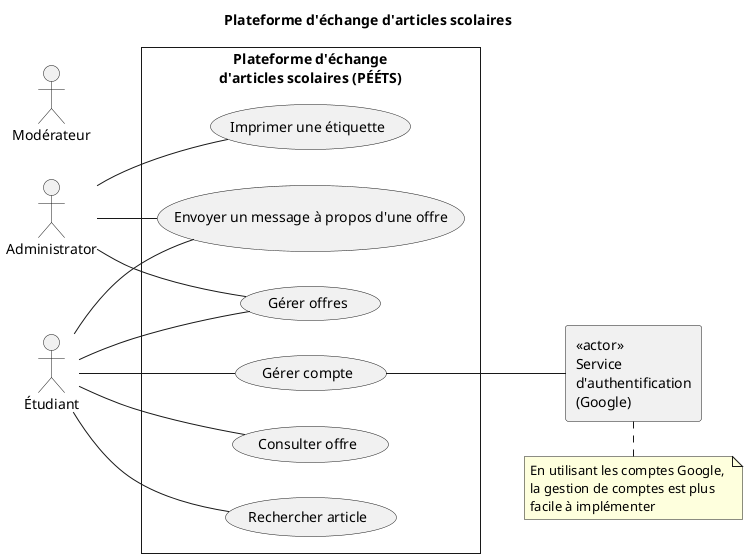 @startuml
title Plateforme d'échange d'articles scolaires
left to right direction
skinparam style strictuml
skinparam packageStyle rect
actor Administrator
actor Étudiant
actor Modérateur
rectangle "<<actor>>\nService\nd'authentification\n(Google)" as SA
rectangle "Plateforme d'échange\nd'articles scolaires (PÉÉTS)" {
  Étudiant -- (Gérer compte)
  (Gérer compte) -- SA
  Étudiant -- (Gérer offres)
  Étudiant -- (Rechercher article)
  Étudiant -- (Consulter offre)
  Étudiant -- (Envoyer un message à propos d'une offre)
  Administrator -- (Gérer offres)
  Administrator -- (Imprimer une étiquette)
  Administrator -- (Envoyer un message à propos d'une offre)
}
note as N1
 En utilisant les comptes Google, 
 la gestion de comptes est plus
 facile à implémenter
end note
SA . N1
@enduml
